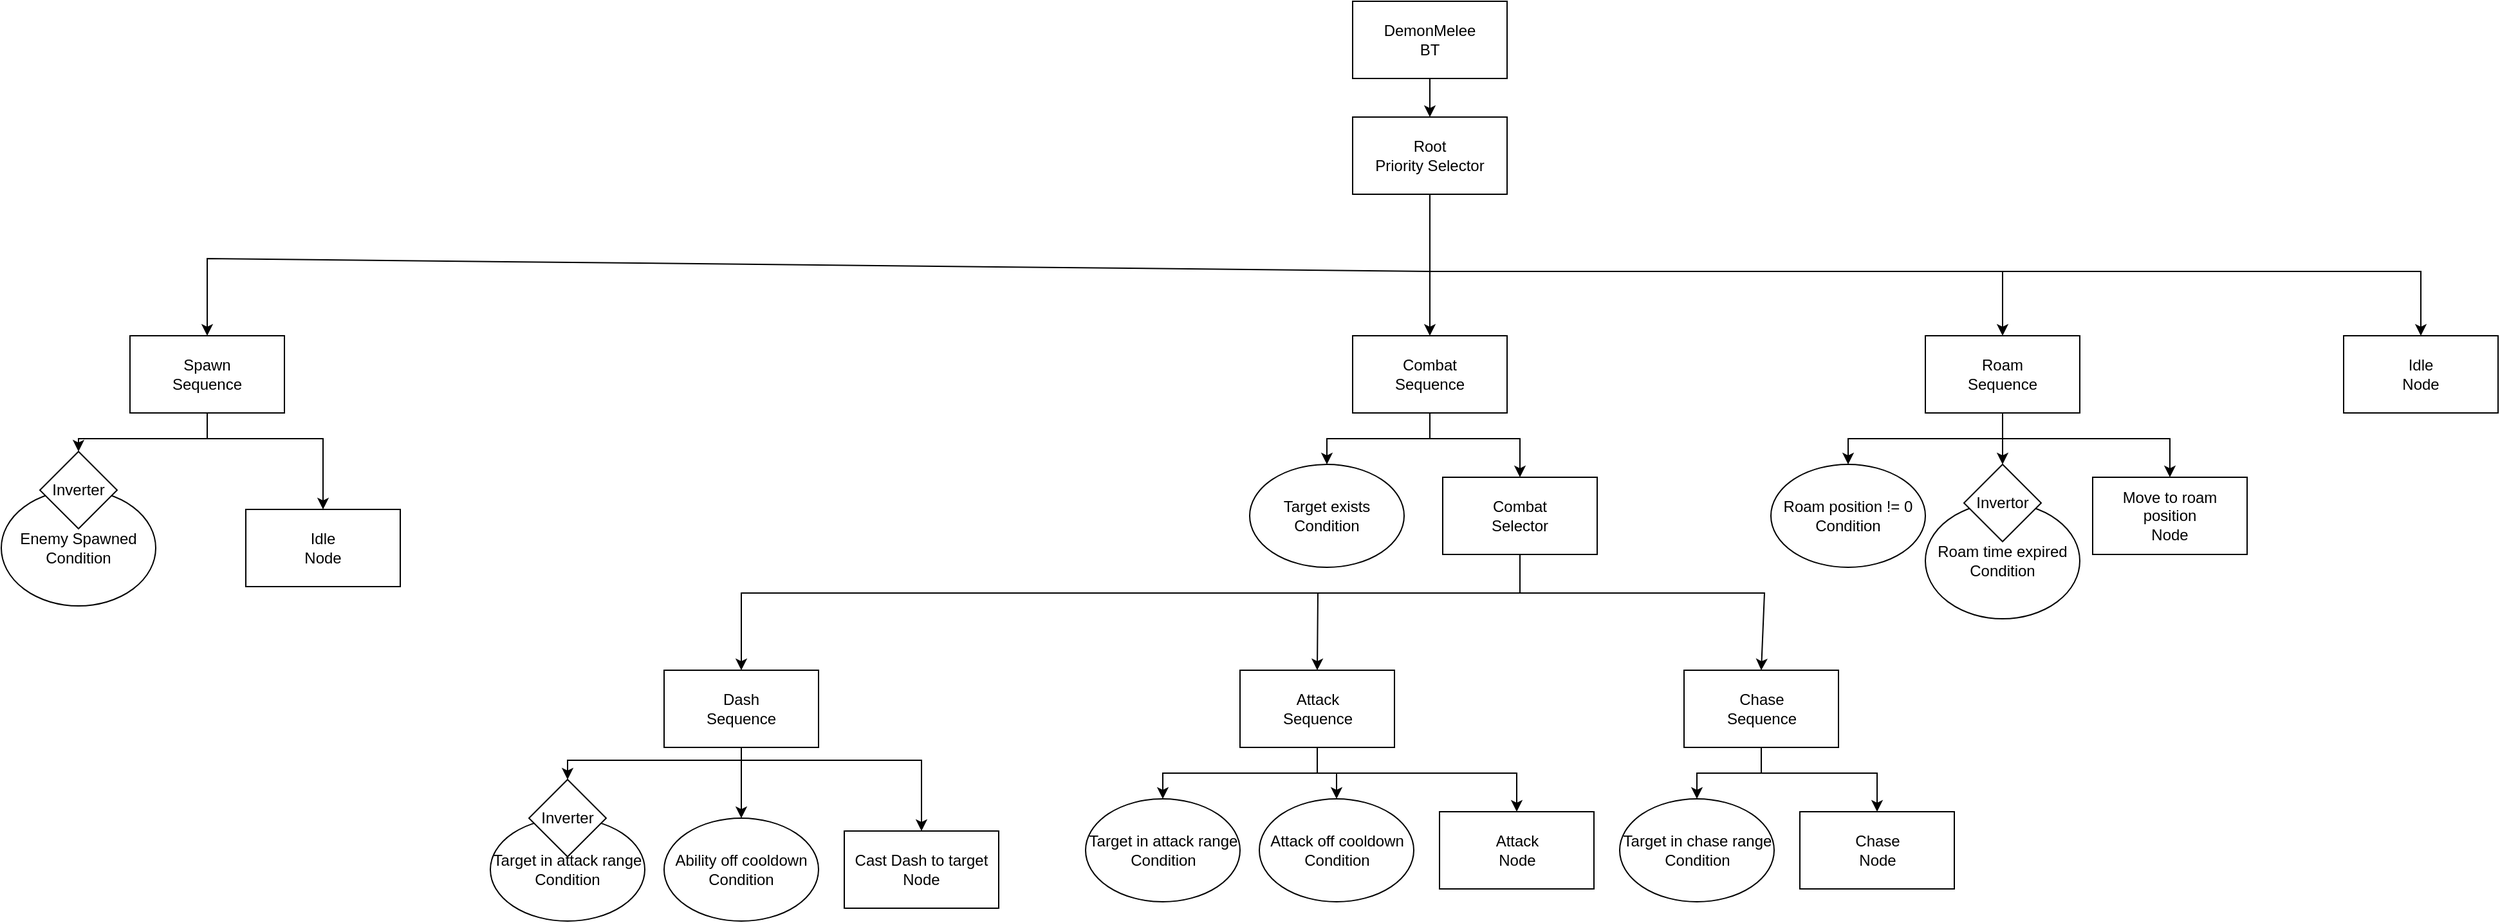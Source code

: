 <mxfile version="24.6.4" type="device">
  <diagram name="Страница — 1" id="ax5XP3-n81ga0lNEpEBY">
    <mxGraphModel dx="2649" dy="1711" grid="1" gridSize="10" guides="1" tooltips="1" connect="1" arrows="1" fold="1" page="1" pageScale="1" pageWidth="827" pageHeight="1169" math="0" shadow="0">
      <root>
        <mxCell id="0" />
        <mxCell id="1" parent="0" />
        <mxCell id="Yr5F_tZ_X2INfjsJapxf-1" value="Root&lt;div&gt;Priority Selector&lt;/div&gt;" style="rounded=0;whiteSpace=wrap;html=1;" vertex="1" parent="1">
          <mxGeometry x="-130" y="30" width="120" height="60" as="geometry" />
        </mxCell>
        <mxCell id="Yr5F_tZ_X2INfjsJapxf-2" value="Roam&lt;div&gt;Sequence&lt;/div&gt;" style="rounded=0;whiteSpace=wrap;html=1;" vertex="1" parent="1">
          <mxGeometry x="315" y="200" width="120" height="60" as="geometry" />
        </mxCell>
        <mxCell id="Yr5F_tZ_X2INfjsJapxf-3" value="Roam position != 0&lt;div&gt;Condition&lt;/div&gt;" style="ellipse;whiteSpace=wrap;html=1;" vertex="1" parent="1">
          <mxGeometry x="195" y="300" width="120" height="80" as="geometry" />
        </mxCell>
        <mxCell id="Yr5F_tZ_X2INfjsJapxf-4" value="Move to roam position&lt;div&gt;Node&lt;/div&gt;" style="rounded=0;whiteSpace=wrap;html=1;" vertex="1" parent="1">
          <mxGeometry x="445" y="310" width="120" height="60" as="geometry" />
        </mxCell>
        <mxCell id="Yr5F_tZ_X2INfjsJapxf-5" value="" style="endArrow=classic;html=1;rounded=0;exitX=0.5;exitY=1;exitDx=0;exitDy=0;entryX=0.5;entryY=0;entryDx=0;entryDy=0;" edge="1" parent="1" source="Yr5F_tZ_X2INfjsJapxf-2" target="Yr5F_tZ_X2INfjsJapxf-3">
          <mxGeometry width="50" height="50" relative="1" as="geometry">
            <mxPoint x="265" y="430" as="sourcePoint" />
            <mxPoint x="315" y="380" as="targetPoint" />
            <Array as="points">
              <mxPoint x="375" y="280" />
              <mxPoint x="255" y="280" />
            </Array>
          </mxGeometry>
        </mxCell>
        <mxCell id="Yr5F_tZ_X2INfjsJapxf-6" value="" style="endArrow=classic;html=1;rounded=0;exitX=0.5;exitY=1;exitDx=0;exitDy=0;entryX=0.5;entryY=0;entryDx=0;entryDy=0;" edge="1" parent="1" source="Yr5F_tZ_X2INfjsJapxf-2" target="Yr5F_tZ_X2INfjsJapxf-4">
          <mxGeometry width="50" height="50" relative="1" as="geometry">
            <mxPoint x="335" y="420" as="sourcePoint" />
            <mxPoint x="385" y="370" as="targetPoint" />
            <Array as="points">
              <mxPoint x="375" y="280" />
              <mxPoint x="505" y="280" />
            </Array>
          </mxGeometry>
        </mxCell>
        <mxCell id="Yr5F_tZ_X2INfjsJapxf-7" value="&lt;div&gt;&lt;span style=&quot;background-color: initial;&quot;&gt;DemonMelee&lt;/span&gt;&lt;/div&gt;&lt;div&gt;&lt;span style=&quot;background-color: initial;&quot;&gt;BT&lt;/span&gt;&lt;br&gt;&lt;/div&gt;" style="rounded=0;whiteSpace=wrap;html=1;" vertex="1" parent="1">
          <mxGeometry x="-130" y="-60" width="120" height="60" as="geometry" />
        </mxCell>
        <mxCell id="Yr5F_tZ_X2INfjsJapxf-8" value="" style="endArrow=classic;html=1;rounded=0;exitX=0.5;exitY=1;exitDx=0;exitDy=0;entryX=0.5;entryY=0;entryDx=0;entryDy=0;" edge="1" parent="1" source="Yr5F_tZ_X2INfjsJapxf-7" target="Yr5F_tZ_X2INfjsJapxf-1">
          <mxGeometry width="50" height="50" relative="1" as="geometry">
            <mxPoint x="-110" y="230" as="sourcePoint" />
            <mxPoint x="-60" y="180" as="targetPoint" />
          </mxGeometry>
        </mxCell>
        <mxCell id="Yr5F_tZ_X2INfjsJapxf-9" value="&lt;div&gt;Idle&lt;/div&gt;&lt;div&gt;Node&lt;/div&gt;" style="rounded=0;whiteSpace=wrap;html=1;" vertex="1" parent="1">
          <mxGeometry x="640" y="200" width="120" height="60" as="geometry" />
        </mxCell>
        <mxCell id="Yr5F_tZ_X2INfjsJapxf-10" value="&lt;div&gt;Roam time expired&lt;/div&gt;&lt;div&gt;Condition&lt;/div&gt;" style="ellipse;whiteSpace=wrap;html=1;" vertex="1" parent="1">
          <mxGeometry x="315" y="330" width="120" height="90" as="geometry" />
        </mxCell>
        <mxCell id="Yr5F_tZ_X2INfjsJapxf-11" value="" style="endArrow=classic;html=1;rounded=0;exitX=0.5;exitY=1;exitDx=0;exitDy=0;entryX=0.5;entryY=0;entryDx=0;entryDy=0;" edge="1" parent="1" source="Yr5F_tZ_X2INfjsJapxf-2" target="Yr5F_tZ_X2INfjsJapxf-12">
          <mxGeometry width="50" height="50" relative="1" as="geometry">
            <mxPoint x="355" y="400" as="sourcePoint" />
            <mxPoint x="395" y="300" as="targetPoint" />
          </mxGeometry>
        </mxCell>
        <mxCell id="Yr5F_tZ_X2INfjsJapxf-12" value="Invertor" style="rhombus;whiteSpace=wrap;html=1;" vertex="1" parent="1">
          <mxGeometry x="345" y="300" width="60" height="60" as="geometry" />
        </mxCell>
        <mxCell id="Yr5F_tZ_X2INfjsJapxf-13" value="Combat&lt;div&gt;Selector&lt;/div&gt;" style="rounded=0;whiteSpace=wrap;html=1;" vertex="1" parent="1">
          <mxGeometry x="-60" y="310" width="120" height="60" as="geometry" />
        </mxCell>
        <mxCell id="Yr5F_tZ_X2INfjsJapxf-14" value="Attack&lt;div&gt;Sequence&lt;/div&gt;" style="rounded=0;whiteSpace=wrap;html=1;" vertex="1" parent="1">
          <mxGeometry x="-217.5" y="460" width="120" height="60" as="geometry" />
        </mxCell>
        <mxCell id="Yr5F_tZ_X2INfjsJapxf-15" value="Target in attack range&lt;div&gt;Condition&lt;/div&gt;" style="ellipse;whiteSpace=wrap;html=1;" vertex="1" parent="1">
          <mxGeometry x="-337.5" y="560" width="120" height="80" as="geometry" />
        </mxCell>
        <mxCell id="Yr5F_tZ_X2INfjsJapxf-16" value="" style="endArrow=classic;html=1;rounded=0;entryX=0.5;entryY=0;entryDx=0;entryDy=0;exitX=0.5;exitY=1;exitDx=0;exitDy=0;" edge="1" parent="1" source="Yr5F_tZ_X2INfjsJapxf-14" target="Yr5F_tZ_X2INfjsJapxf-15">
          <mxGeometry width="50" height="50" relative="1" as="geometry">
            <mxPoint x="-217.5" y="540" as="sourcePoint" />
            <mxPoint x="-67.5" y="580" as="targetPoint" />
            <Array as="points">
              <mxPoint x="-157.5" y="540" />
              <mxPoint x="-277.5" y="540" />
            </Array>
          </mxGeometry>
        </mxCell>
        <mxCell id="Yr5F_tZ_X2INfjsJapxf-17" value="Attack off cooldown&lt;div&gt;Condition&lt;/div&gt;" style="ellipse;whiteSpace=wrap;html=1;" vertex="1" parent="1">
          <mxGeometry x="-202.5" y="560" width="120" height="80" as="geometry" />
        </mxCell>
        <mxCell id="Yr5F_tZ_X2INfjsJapxf-18" value="" style="endArrow=classic;html=1;rounded=0;entryX=0.5;entryY=0;entryDx=0;entryDy=0;" edge="1" parent="1" target="Yr5F_tZ_X2INfjsJapxf-17">
          <mxGeometry width="50" height="50" relative="1" as="geometry">
            <mxPoint x="-157.5" y="520" as="sourcePoint" />
            <mxPoint x="-67.5" y="580" as="targetPoint" />
            <Array as="points">
              <mxPoint x="-157.5" y="540" />
              <mxPoint x="-142.5" y="540" />
            </Array>
          </mxGeometry>
        </mxCell>
        <mxCell id="Yr5F_tZ_X2INfjsJapxf-19" value="Attack&lt;div&gt;Node&lt;/div&gt;" style="rounded=0;whiteSpace=wrap;html=1;" vertex="1" parent="1">
          <mxGeometry x="-62.5" y="570" width="120" height="60" as="geometry" />
        </mxCell>
        <mxCell id="Yr5F_tZ_X2INfjsJapxf-20" value="" style="endArrow=classic;html=1;rounded=0;exitX=0.5;exitY=1;exitDx=0;exitDy=0;entryX=0.5;entryY=0;entryDx=0;entryDy=0;" edge="1" parent="1" source="Yr5F_tZ_X2INfjsJapxf-14" target="Yr5F_tZ_X2INfjsJapxf-19">
          <mxGeometry width="50" height="50" relative="1" as="geometry">
            <mxPoint x="12.5" y="620" as="sourcePoint" />
            <mxPoint x="62.5" y="570" as="targetPoint" />
            <Array as="points">
              <mxPoint x="-157.5" y="540" />
              <mxPoint x="-2.5" y="540" />
            </Array>
          </mxGeometry>
        </mxCell>
        <mxCell id="Yr5F_tZ_X2INfjsJapxf-21" value="Chase&lt;div&gt;Sequence&lt;/div&gt;" style="rounded=0;whiteSpace=wrap;html=1;" vertex="1" parent="1">
          <mxGeometry x="127.5" y="460" width="120" height="60" as="geometry" />
        </mxCell>
        <mxCell id="Yr5F_tZ_X2INfjsJapxf-22" value="Target in chase range&lt;div&gt;Condition&lt;/div&gt;" style="ellipse;whiteSpace=wrap;html=1;" vertex="1" parent="1">
          <mxGeometry x="77.5" y="560" width="120" height="80" as="geometry" />
        </mxCell>
        <mxCell id="Yr5F_tZ_X2INfjsJapxf-23" value="Chase&lt;div&gt;Node&lt;/div&gt;" style="rounded=0;whiteSpace=wrap;html=1;" vertex="1" parent="1">
          <mxGeometry x="217.5" y="570" width="120" height="60" as="geometry" />
        </mxCell>
        <mxCell id="Yr5F_tZ_X2INfjsJapxf-24" value="" style="endArrow=classic;html=1;rounded=0;exitX=0.5;exitY=1;exitDx=0;exitDy=0;entryX=0.5;entryY=0;entryDx=0;entryDy=0;" edge="1" parent="1" source="Yr5F_tZ_X2INfjsJapxf-21" target="Yr5F_tZ_X2INfjsJapxf-22">
          <mxGeometry width="50" height="50" relative="1" as="geometry">
            <mxPoint x="137.5" y="610" as="sourcePoint" />
            <mxPoint x="187.5" y="560" as="targetPoint" />
            <Array as="points">
              <mxPoint x="187.5" y="540" />
              <mxPoint x="137.5" y="540" />
            </Array>
          </mxGeometry>
        </mxCell>
        <mxCell id="Yr5F_tZ_X2INfjsJapxf-25" value="" style="endArrow=classic;html=1;rounded=0;exitX=0.5;exitY=1;exitDx=0;exitDy=0;entryX=0.5;entryY=0;entryDx=0;entryDy=0;" edge="1" parent="1" source="Yr5F_tZ_X2INfjsJapxf-21" target="Yr5F_tZ_X2INfjsJapxf-23">
          <mxGeometry width="50" height="50" relative="1" as="geometry">
            <mxPoint x="237.5" y="610" as="sourcePoint" />
            <mxPoint x="287.5" y="560" as="targetPoint" />
            <Array as="points">
              <mxPoint x="187.5" y="540" />
              <mxPoint x="277.5" y="540" />
            </Array>
          </mxGeometry>
        </mxCell>
        <mxCell id="Yr5F_tZ_X2INfjsJapxf-26" value="Combat&lt;div&gt;Sequence&lt;/div&gt;" style="rounded=0;whiteSpace=wrap;html=1;" vertex="1" parent="1">
          <mxGeometry x="-130" y="200" width="120" height="60" as="geometry" />
        </mxCell>
        <mxCell id="Yr5F_tZ_X2INfjsJapxf-27" value="Target exists&lt;div&gt;Condition&lt;/div&gt;" style="ellipse;whiteSpace=wrap;html=1;" vertex="1" parent="1">
          <mxGeometry x="-210" y="300" width="120" height="80" as="geometry" />
        </mxCell>
        <mxCell id="Yr5F_tZ_X2INfjsJapxf-28" value="" style="endArrow=classic;html=1;rounded=0;exitX=0.5;exitY=1;exitDx=0;exitDy=0;entryX=0.5;entryY=0;entryDx=0;entryDy=0;" edge="1" parent="1" source="Yr5F_tZ_X2INfjsJapxf-26" target="Yr5F_tZ_X2INfjsJapxf-27">
          <mxGeometry width="50" height="50" relative="1" as="geometry">
            <mxPoint x="90" y="360" as="sourcePoint" />
            <mxPoint x="140" y="310" as="targetPoint" />
            <Array as="points">
              <mxPoint x="-70" y="280" />
              <mxPoint x="-150" y="280" />
            </Array>
          </mxGeometry>
        </mxCell>
        <mxCell id="Yr5F_tZ_X2INfjsJapxf-29" value="" style="endArrow=classic;html=1;rounded=0;exitX=0.5;exitY=1;exitDx=0;exitDy=0;entryX=0.5;entryY=0;entryDx=0;entryDy=0;" edge="1" parent="1" source="Yr5F_tZ_X2INfjsJapxf-26" target="Yr5F_tZ_X2INfjsJapxf-13">
          <mxGeometry width="50" height="50" relative="1" as="geometry">
            <mxPoint x="100" y="350" as="sourcePoint" />
            <mxPoint x="150" y="300" as="targetPoint" />
            <Array as="points">
              <mxPoint x="-70" y="280" />
              <mxPoint y="280" />
            </Array>
          </mxGeometry>
        </mxCell>
        <mxCell id="Yr5F_tZ_X2INfjsJapxf-30" value="" style="endArrow=classic;html=1;rounded=0;exitX=0.5;exitY=1;exitDx=0;exitDy=0;entryX=0.5;entryY=0;entryDx=0;entryDy=0;" edge="1" parent="1" source="Yr5F_tZ_X2INfjsJapxf-13" target="Yr5F_tZ_X2INfjsJapxf-14">
          <mxGeometry width="50" height="50" relative="1" as="geometry">
            <mxPoint x="70" y="480" as="sourcePoint" />
            <mxPoint x="120" y="430" as="targetPoint" />
            <Array as="points">
              <mxPoint y="400" />
              <mxPoint x="-157" y="400" />
            </Array>
          </mxGeometry>
        </mxCell>
        <mxCell id="Yr5F_tZ_X2INfjsJapxf-31" value="" style="endArrow=classic;html=1;rounded=0;exitX=0.5;exitY=1;exitDx=0;exitDy=0;entryX=0.5;entryY=0;entryDx=0;entryDy=0;" edge="1" parent="1" source="Yr5F_tZ_X2INfjsJapxf-13" target="Yr5F_tZ_X2INfjsJapxf-21">
          <mxGeometry width="50" height="50" relative="1" as="geometry">
            <mxPoint x="120" y="490" as="sourcePoint" />
            <mxPoint x="170" y="440" as="targetPoint" />
            <Array as="points">
              <mxPoint y="400" />
              <mxPoint x="190" y="400" />
            </Array>
          </mxGeometry>
        </mxCell>
        <mxCell id="Yr5F_tZ_X2INfjsJapxf-32" value="Spawn&lt;div&gt;Sequence&lt;/div&gt;" style="rounded=0;whiteSpace=wrap;html=1;" vertex="1" parent="1">
          <mxGeometry x="-1080" y="200" width="120" height="60" as="geometry" />
        </mxCell>
        <mxCell id="Yr5F_tZ_X2INfjsJapxf-33" value="&lt;div&gt;&lt;span style=&quot;background-color: initial;&quot;&gt;Enemy Spawned&lt;/span&gt;&lt;/div&gt;&lt;div&gt;&lt;span style=&quot;background-color: initial;&quot;&gt;Condition&lt;/span&gt;&lt;br&gt;&lt;/div&gt;" style="ellipse;whiteSpace=wrap;html=1;" vertex="1" parent="1">
          <mxGeometry x="-1180" y="320" width="120" height="90" as="geometry" />
        </mxCell>
        <mxCell id="Yr5F_tZ_X2INfjsJapxf-34" value="Inverter" style="rhombus;whiteSpace=wrap;html=1;" vertex="1" parent="1">
          <mxGeometry x="-1150" y="290" width="60" height="60" as="geometry" />
        </mxCell>
        <mxCell id="Yr5F_tZ_X2INfjsJapxf-35" value="&lt;div&gt;Idle&lt;/div&gt;&lt;div&gt;Node&lt;/div&gt;" style="rounded=0;whiteSpace=wrap;html=1;" vertex="1" parent="1">
          <mxGeometry x="-990" y="335" width="120" height="60" as="geometry" />
        </mxCell>
        <mxCell id="Yr5F_tZ_X2INfjsJapxf-36" value="" style="endArrow=classic;html=1;rounded=0;exitX=0.5;exitY=1;exitDx=0;exitDy=0;entryX=0.5;entryY=0;entryDx=0;entryDy=0;" edge="1" parent="1" source="Yr5F_tZ_X2INfjsJapxf-32" target="Yr5F_tZ_X2INfjsJapxf-34">
          <mxGeometry width="50" height="50" relative="1" as="geometry">
            <mxPoint x="-980" y="380" as="sourcePoint" />
            <mxPoint x="-930" y="330" as="targetPoint" />
            <Array as="points">
              <mxPoint x="-1020" y="280" />
              <mxPoint x="-1120" y="280" />
            </Array>
          </mxGeometry>
        </mxCell>
        <mxCell id="Yr5F_tZ_X2INfjsJapxf-37" value="" style="endArrow=classic;html=1;rounded=0;exitX=0.5;exitY=1;exitDx=0;exitDy=0;entryX=0.5;entryY=0;entryDx=0;entryDy=0;" edge="1" parent="1" source="Yr5F_tZ_X2INfjsJapxf-32" target="Yr5F_tZ_X2INfjsJapxf-35">
          <mxGeometry width="50" height="50" relative="1" as="geometry">
            <mxPoint x="-980" y="380" as="sourcePoint" />
            <mxPoint x="-920" y="300" as="targetPoint" />
            <Array as="points">
              <mxPoint x="-1020" y="280" />
              <mxPoint x="-930" y="280" />
            </Array>
          </mxGeometry>
        </mxCell>
        <mxCell id="Yr5F_tZ_X2INfjsJapxf-38" value="" style="endArrow=classic;html=1;rounded=0;exitX=0.5;exitY=1;exitDx=0;exitDy=0;entryX=0.5;entryY=0;entryDx=0;entryDy=0;" edge="1" parent="1" source="Yr5F_tZ_X2INfjsJapxf-1" target="Yr5F_tZ_X2INfjsJapxf-32">
          <mxGeometry width="50" height="50" relative="1" as="geometry">
            <mxPoint x="-140" y="230" as="sourcePoint" />
            <mxPoint x="-90" y="180" as="targetPoint" />
            <Array as="points">
              <mxPoint x="-70" y="150" />
              <mxPoint x="-1020" y="140" />
            </Array>
          </mxGeometry>
        </mxCell>
        <mxCell id="Yr5F_tZ_X2INfjsJapxf-39" value="" style="endArrow=classic;html=1;rounded=0;exitX=0.5;exitY=1;exitDx=0;exitDy=0;entryX=0.5;entryY=0;entryDx=0;entryDy=0;" edge="1" parent="1" source="Yr5F_tZ_X2INfjsJapxf-1" target="Yr5F_tZ_X2INfjsJapxf-26">
          <mxGeometry width="50" height="50" relative="1" as="geometry">
            <mxPoint x="-140" y="230" as="sourcePoint" />
            <mxPoint x="-90" y="180" as="targetPoint" />
          </mxGeometry>
        </mxCell>
        <mxCell id="Yr5F_tZ_X2INfjsJapxf-40" value="" style="endArrow=classic;html=1;rounded=0;exitX=0.5;exitY=1;exitDx=0;exitDy=0;entryX=0.5;entryY=0;entryDx=0;entryDy=0;" edge="1" parent="1" source="Yr5F_tZ_X2INfjsJapxf-1" target="Yr5F_tZ_X2INfjsJapxf-2">
          <mxGeometry width="50" height="50" relative="1" as="geometry">
            <mxPoint x="120" y="250" as="sourcePoint" />
            <mxPoint x="170" y="200" as="targetPoint" />
            <Array as="points">
              <mxPoint x="-70" y="150" />
              <mxPoint x="375" y="150" />
            </Array>
          </mxGeometry>
        </mxCell>
        <mxCell id="Yr5F_tZ_X2INfjsJapxf-41" value="" style="endArrow=classic;html=1;rounded=0;exitX=0.5;exitY=1;exitDx=0;exitDy=0;entryX=0.5;entryY=0;entryDx=0;entryDy=0;" edge="1" parent="1" source="Yr5F_tZ_X2INfjsJapxf-1" target="Yr5F_tZ_X2INfjsJapxf-9">
          <mxGeometry width="50" height="50" relative="1" as="geometry">
            <mxPoint x="50" y="230" as="sourcePoint" />
            <mxPoint x="100" y="180" as="targetPoint" />
            <Array as="points">
              <mxPoint x="-70" y="150" />
              <mxPoint x="700" y="150" />
            </Array>
          </mxGeometry>
        </mxCell>
        <mxCell id="Yr5F_tZ_X2INfjsJapxf-42" value="Target in attack range&lt;div&gt;Condition&lt;/div&gt;" style="ellipse;whiteSpace=wrap;html=1;" vertex="1" parent="1">
          <mxGeometry x="-800" y="575" width="120" height="80" as="geometry" />
        </mxCell>
        <mxCell id="Yr5F_tZ_X2INfjsJapxf-43" value="&lt;div&gt;Ability off cooldown&lt;/div&gt;&lt;div&gt;Condition&lt;/div&gt;" style="ellipse;whiteSpace=wrap;html=1;" vertex="1" parent="1">
          <mxGeometry x="-665" y="575" width="120" height="80" as="geometry" />
        </mxCell>
        <mxCell id="Yr5F_tZ_X2INfjsJapxf-44" value="&lt;div&gt;Cast Dash to target&lt;/div&gt;&lt;div&gt;Node&lt;/div&gt;" style="rounded=0;whiteSpace=wrap;html=1;" vertex="1" parent="1">
          <mxGeometry x="-525" y="585" width="120" height="60" as="geometry" />
        </mxCell>
        <mxCell id="Yr5F_tZ_X2INfjsJapxf-45" value="Dash&lt;div&gt;Sequence&lt;/div&gt;" style="rounded=0;whiteSpace=wrap;html=1;" vertex="1" parent="1">
          <mxGeometry x="-665" y="460" width="120" height="60" as="geometry" />
        </mxCell>
        <mxCell id="Yr5F_tZ_X2INfjsJapxf-46" value="Inverter" style="rhombus;whiteSpace=wrap;html=1;" vertex="1" parent="1">
          <mxGeometry x="-770" y="545" width="60" height="60" as="geometry" />
        </mxCell>
        <mxCell id="Yr5F_tZ_X2INfjsJapxf-47" value="" style="endArrow=classic;html=1;rounded=0;exitX=0.5;exitY=1;exitDx=0;exitDy=0;entryX=0.5;entryY=0;entryDx=0;entryDy=0;" edge="1" parent="1" source="Yr5F_tZ_X2INfjsJapxf-45" target="Yr5F_tZ_X2INfjsJapxf-46">
          <mxGeometry width="50" height="50" relative="1" as="geometry">
            <mxPoint x="-520" y="550" as="sourcePoint" />
            <mxPoint x="-470" y="500" as="targetPoint" />
            <Array as="points">
              <mxPoint x="-605" y="530" />
              <mxPoint x="-740" y="530" />
            </Array>
          </mxGeometry>
        </mxCell>
        <mxCell id="Yr5F_tZ_X2INfjsJapxf-48" value="" style="endArrow=classic;html=1;rounded=0;exitX=0.5;exitY=1;exitDx=0;exitDy=0;entryX=0.5;entryY=0;entryDx=0;entryDy=0;" edge="1" parent="1" source="Yr5F_tZ_X2INfjsJapxf-45" target="Yr5F_tZ_X2INfjsJapxf-43">
          <mxGeometry width="50" height="50" relative="1" as="geometry">
            <mxPoint x="-560" y="560" as="sourcePoint" />
            <mxPoint x="-510" y="510" as="targetPoint" />
          </mxGeometry>
        </mxCell>
        <mxCell id="Yr5F_tZ_X2INfjsJapxf-49" value="" style="endArrow=classic;html=1;rounded=0;exitX=0.5;exitY=1;exitDx=0;exitDy=0;entryX=0.5;entryY=0;entryDx=0;entryDy=0;" edge="1" parent="1" source="Yr5F_tZ_X2INfjsJapxf-45" target="Yr5F_tZ_X2INfjsJapxf-44">
          <mxGeometry width="50" height="50" relative="1" as="geometry">
            <mxPoint x="-540" y="560" as="sourcePoint" />
            <mxPoint x="-490" y="510" as="targetPoint" />
            <Array as="points">
              <mxPoint x="-605" y="530" />
              <mxPoint x="-465" y="530" />
            </Array>
          </mxGeometry>
        </mxCell>
        <mxCell id="Yr5F_tZ_X2INfjsJapxf-50" value="" style="endArrow=classic;html=1;rounded=0;exitX=0.5;exitY=1;exitDx=0;exitDy=0;entryX=0.5;entryY=0;entryDx=0;entryDy=0;" edge="1" parent="1" source="Yr5F_tZ_X2INfjsJapxf-13" target="Yr5F_tZ_X2INfjsJapxf-45">
          <mxGeometry width="50" height="50" relative="1" as="geometry">
            <mxPoint x="-400" y="460" as="sourcePoint" />
            <mxPoint x="-350" y="410" as="targetPoint" />
            <Array as="points">
              <mxPoint y="400" />
              <mxPoint x="-605" y="400" />
            </Array>
          </mxGeometry>
        </mxCell>
      </root>
    </mxGraphModel>
  </diagram>
</mxfile>
